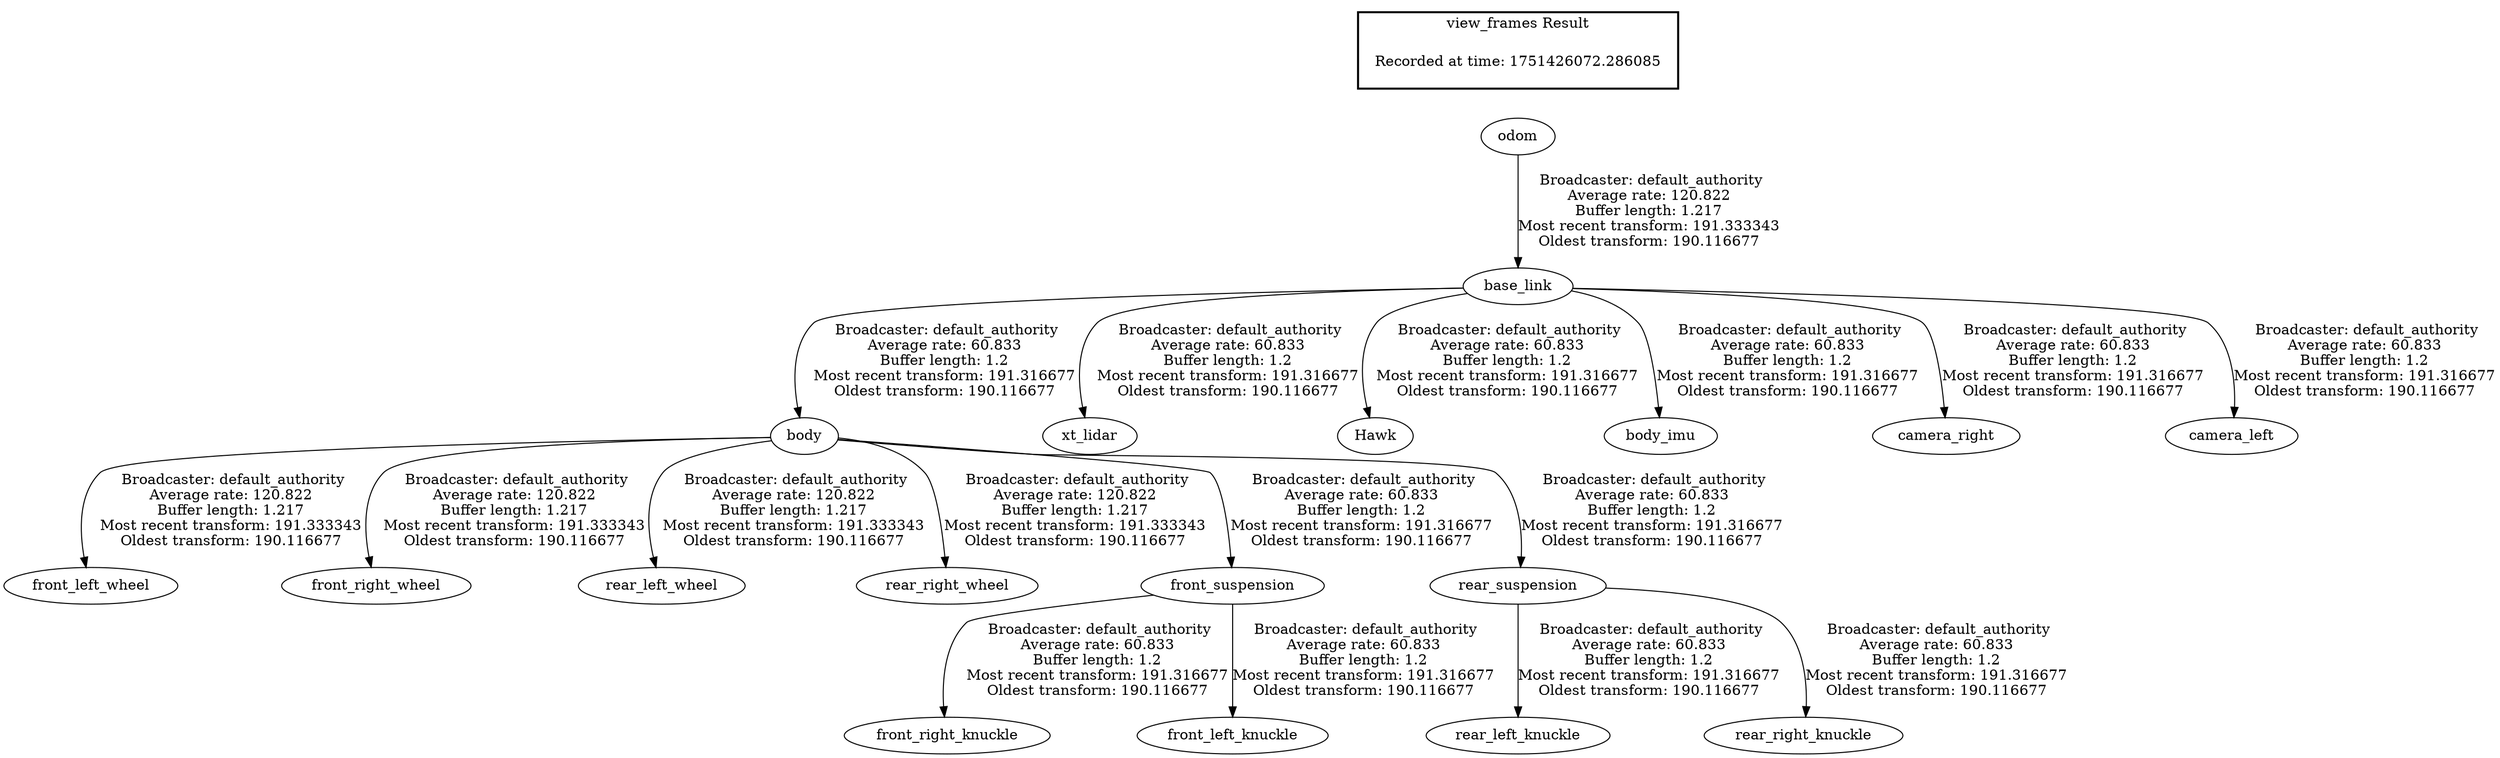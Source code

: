 digraph G {
"body" -> "front_left_wheel"[label=" Broadcaster: default_authority\nAverage rate: 120.822\nBuffer length: 1.217\nMost recent transform: 191.333343\nOldest transform: 190.116677\n"];
"base_link" -> "body"[label=" Broadcaster: default_authority\nAverage rate: 60.833\nBuffer length: 1.2\nMost recent transform: 191.316677\nOldest transform: 190.116677\n"];
"body" -> "front_right_wheel"[label=" Broadcaster: default_authority\nAverage rate: 120.822\nBuffer length: 1.217\nMost recent transform: 191.333343\nOldest transform: 190.116677\n"];
"body" -> "rear_left_wheel"[label=" Broadcaster: default_authority\nAverage rate: 120.822\nBuffer length: 1.217\nMost recent transform: 191.333343\nOldest transform: 190.116677\n"];
"body" -> "rear_right_wheel"[label=" Broadcaster: default_authority\nAverage rate: 120.822\nBuffer length: 1.217\nMost recent transform: 191.333343\nOldest transform: 190.116677\n"];
"odom" -> "base_link"[label=" Broadcaster: default_authority\nAverage rate: 120.822\nBuffer length: 1.217\nMost recent transform: 191.333343\nOldest transform: 190.116677\n"];
"body" -> "front_suspension"[label=" Broadcaster: default_authority\nAverage rate: 60.833\nBuffer length: 1.2\nMost recent transform: 191.316677\nOldest transform: 190.116677\n"];
"body" -> "rear_suspension"[label=" Broadcaster: default_authority\nAverage rate: 60.833\nBuffer length: 1.2\nMost recent transform: 191.316677\nOldest transform: 190.116677\n"];
"front_suspension" -> "front_right_knuckle"[label=" Broadcaster: default_authority\nAverage rate: 60.833\nBuffer length: 1.2\nMost recent transform: 191.316677\nOldest transform: 190.116677\n"];
"front_suspension" -> "front_left_knuckle"[label=" Broadcaster: default_authority\nAverage rate: 60.833\nBuffer length: 1.2\nMost recent transform: 191.316677\nOldest transform: 190.116677\n"];
"rear_suspension" -> "rear_left_knuckle"[label=" Broadcaster: default_authority\nAverage rate: 60.833\nBuffer length: 1.2\nMost recent transform: 191.316677\nOldest transform: 190.116677\n"];
"rear_suspension" -> "rear_right_knuckle"[label=" Broadcaster: default_authority\nAverage rate: 60.833\nBuffer length: 1.2\nMost recent transform: 191.316677\nOldest transform: 190.116677\n"];
"base_link" -> "xt_lidar"[label=" Broadcaster: default_authority\nAverage rate: 60.833\nBuffer length: 1.2\nMost recent transform: 191.316677\nOldest transform: 190.116677\n"];
"base_link" -> "Hawk"[label=" Broadcaster: default_authority\nAverage rate: 60.833\nBuffer length: 1.2\nMost recent transform: 191.316677\nOldest transform: 190.116677\n"];
"base_link" -> "body_imu"[label=" Broadcaster: default_authority\nAverage rate: 60.833\nBuffer length: 1.2\nMost recent transform: 191.316677\nOldest transform: 190.116677\n"];
"base_link" -> "camera_right"[label=" Broadcaster: default_authority\nAverage rate: 60.833\nBuffer length: 1.2\nMost recent transform: 191.316677\nOldest transform: 190.116677\n"];
"base_link" -> "camera_left"[label=" Broadcaster: default_authority\nAverage rate: 60.833\nBuffer length: 1.2\nMost recent transform: 191.316677\nOldest transform: 190.116677\n"];
edge [style=invis];
 subgraph cluster_legend { style=bold; color=black; label ="view_frames Result";
"Recorded at time: 1751426072.286085"[ shape=plaintext ] ;
}->"odom";
}